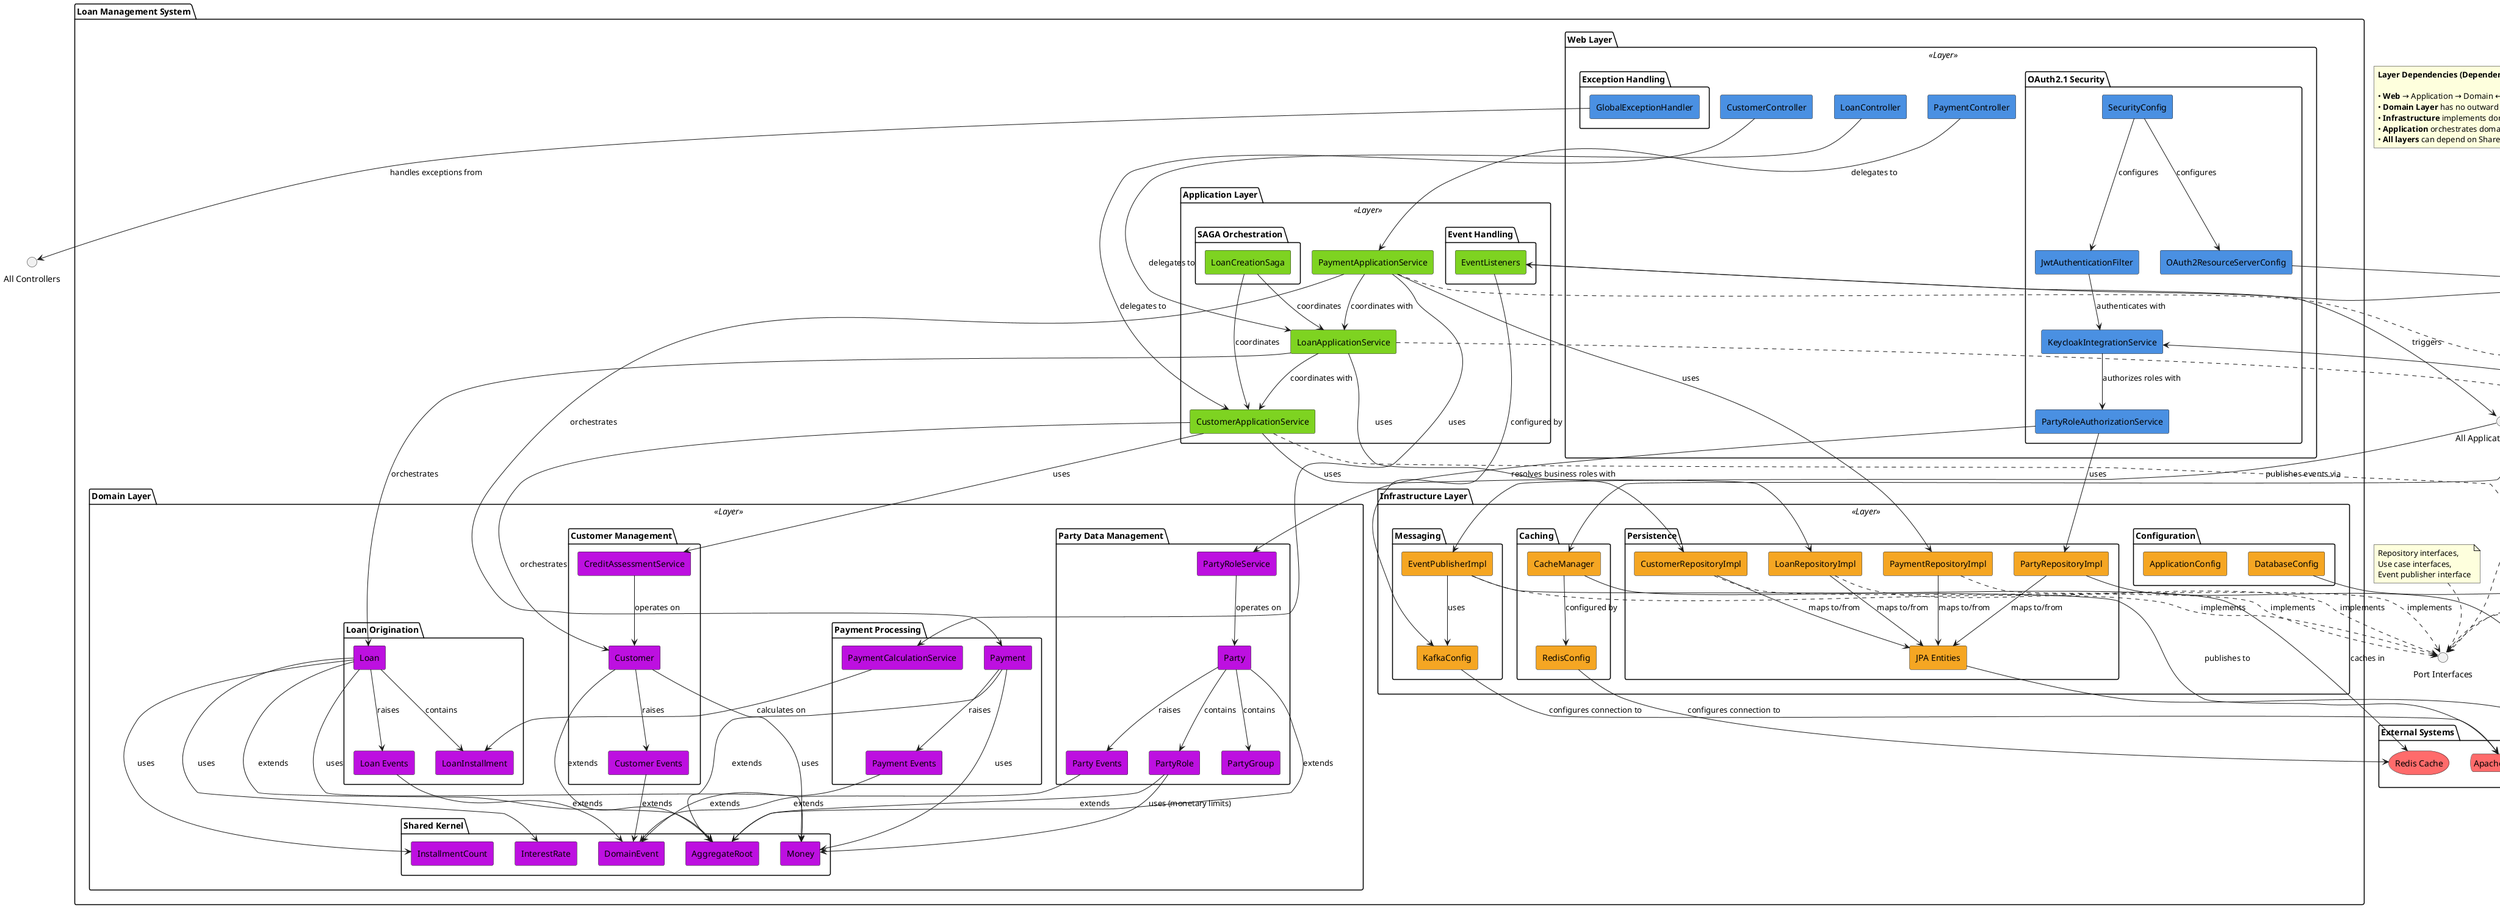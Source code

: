@startuml Component Diagram

!define WEB_COLOR #4A90E2
!define APP_COLOR #7ED321
!define DOMAIN_COLOR #BD10E0
!define INFRA_COLOR #F5A623
!define DATABASE_COLOR #FF6B6B

skinparam backgroundColor #FFFFFF
skinparam componentStyle rectangle

package "Loan Management System" {

    package "Web Layer" <<Layer>> {
        
        component [CustomerController] as CustomerCtrl WEB_COLOR
        component [LoanController] as LoanCtrl WEB_COLOR
        component [PaymentController] as PaymentCtrl WEB_COLOR
        
        package "OAuth2.1 Security" {
            component [OAuth2ResourceServerConfig] as OAuth2Config WEB_COLOR
            component [JwtAuthenticationFilter] as JwtFilter WEB_COLOR
            component [SecurityConfig] as SecurityConfig WEB_COLOR
            component [KeycloakIntegrationService] as KeycloakService WEB_COLOR
            component [PartyRoleAuthorizationService] as PartyAuthService WEB_COLOR
        }
        
        package "Exception Handling" {
            component [GlobalExceptionHandler] as ExceptionHandler WEB_COLOR
        }
    }
    
    package "Application Layer" <<Layer>> {
        
        component [CustomerApplicationService] as CustomerApp APP_COLOR
        component [LoanApplicationService] as LoanApp APP_COLOR
        component [PaymentApplicationService] as PaymentApp APP_COLOR
        
        package "SAGA Orchestration" {
            component [LoanCreationSaga] as LoanSaga APP_COLOR
        }
        
        package "Event Handling" {
            component [EventListeners] as EventListeners APP_COLOR
        }
    }
    
    package "Domain Layer" <<Layer>> {
        
        package "Customer Management" {
            component [Customer] as CustomerAgg DOMAIN_COLOR
            component [CreditAssessmentService] as CreditService DOMAIN_COLOR
            component [Customer Events] as CustomerEvents DOMAIN_COLOR
        }
        
        package "Loan Origination" {
            component [Loan] as LoanAgg DOMAIN_COLOR
            component [LoanInstallment] as LoanInstallment DOMAIN_COLOR
            component [Loan Events] as LoanEvents DOMAIN_COLOR
        }
        
        package "Payment Processing" {
            component [Payment] as PaymentAgg DOMAIN_COLOR
            component [PaymentCalculationService] as PaymentCalcService DOMAIN_COLOR
            component [Payment Events] as PaymentEvents DOMAIN_COLOR
        }
        
        package "Party Data Management" {
            component [Party] as PartyAgg DOMAIN_COLOR
            component [PartyRole] as PartyRole DOMAIN_COLOR
            component [PartyGroup] as PartyGroup DOMAIN_COLOR
            component [PartyRoleService] as PartyRoleService DOMAIN_COLOR
            component [Party Events] as PartyEvents DOMAIN_COLOR
        }
        
        package "Shared Kernel" {
            component [Money] as Money DOMAIN_COLOR
            component [InterestRate] as InterestRate DOMAIN_COLOR
            component [InstallmentCount] as InstallmentCount DOMAIN_COLOR
            component [AggregateRoot] as AggregateRoot DOMAIN_COLOR
            component [DomainEvent] as DomainEvent DOMAIN_COLOR
        }
    }
    
    package "Infrastructure Layer" <<Layer>> {
        
        package "Persistence" {
            component [CustomerRepositoryImpl] as CustomerRepo INFRA_COLOR
            component [LoanRepositoryImpl] as LoanRepo INFRA_COLOR
            component [PaymentRepositoryImpl] as PaymentRepo INFRA_COLOR
            component [PartyRepositoryImpl] as PartyRepo INFRA_COLOR
            component [JPA Entities] as JpaEntities INFRA_COLOR
        }
        
        package "Messaging" {
            component [EventPublisherImpl] as EventPublisher INFRA_COLOR
            component [KafkaConfig] as KafkaConfig INFRA_COLOR
        }
        
        package "Caching" {
            component [RedisConfig] as RedisConfig INFRA_COLOR
            component [CacheManager] as CacheManager INFRA_COLOR
        }
        
        package "Configuration" {
            component [DatabaseConfig] as DatabaseConfig INFRA_COLOR
            component [ApplicationConfig] as ApplicationConfig INFRA_COLOR
        }
    }
}

package "External Systems" {
    database "PostgreSQL" as PostgreSQL DATABASE_COLOR
    queue "Apache Kafka" as Kafka DATABASE_COLOR
    storage "Redis Cache" as Redis DATABASE_COLOR
}

package "OAuth2.1 Identity Systems" {
    component "Keycloak OAuth2.1 Server" as Keycloak #E3F2FD
    component "LDAP Identity Provider" as LDAP #F0F4C3
    component "Banking Realm" as BankingRealm #FCE4EC
}

' Web Layer Dependencies
CustomerCtrl --> CustomerApp : delegates to
LoanCtrl --> LoanApp : delegates to
PaymentCtrl --> PaymentApp : delegates to

OAuth2Config --> Keycloak : validates JWT tokens with
JwtFilter --> KeycloakService : authenticates with
KeycloakService --> PartyAuthService : authorizes roles with
PartyAuthService --> PartyRoleService : resolves business roles with
SecurityConfig --> OAuth2Config : configures
SecurityConfig --> JwtFilter : configures
ExceptionHandler --> "All Controllers" : handles exceptions from

' Application Layer Dependencies
CustomerApp --> CustomerAgg : orchestrates
CustomerApp --> CreditService : uses
LoanApp --> LoanAgg : orchestrates
LoanApp --> CustomerApp : coordinates with
PaymentApp --> PaymentAgg : orchestrates
PaymentApp --> PaymentCalcService : uses
PaymentApp --> LoanApp : coordinates with

LoanSaga --> CustomerApp : coordinates
LoanSaga --> LoanApp : coordinates
EventListeners --> "All Application Services" : triggers

' Domain Layer Dependencies
CustomerAgg --> Money : uses
CustomerAgg --> AggregateRoot : extends
CustomerAgg --> CustomerEvents : raises
CreditService --> CustomerAgg : operates on

LoanAgg --> Money : uses
LoanAgg --> InterestRate : uses
LoanAgg --> InstallmentCount : uses
LoanAgg --> AggregateRoot : extends
LoanAgg --> LoanInstallment : contains
LoanAgg --> LoanEvents : raises

PaymentAgg --> Money : uses
PaymentAgg --> AggregateRoot : extends
PaymentAgg --> PaymentEvents : raises
PaymentCalcService --> LoanInstallment : calculates on

CustomerEvents --> DomainEvent : extends
LoanEvents --> DomainEvent : extends
PaymentEvents --> DomainEvent : extends
PartyEvents --> DomainEvent : extends

' Party Data Management Dependencies
PartyAgg --> AggregateRoot : extends
PartyAgg --> PartyRole : contains
PartyAgg --> PartyGroup : contains
PartyAgg --> PartyEvents : raises
PartyRoleService --> PartyAgg : operates on
PartyRole --> Money : uses (monetary limits)
PartyRole --> AggregateRoot : extends

' Infrastructure Dependencies
CustomerApp --> CustomerRepo : uses
LoanApp --> LoanRepo : uses
PaymentApp --> PaymentRepo : uses
PartyAuthService --> PartyRepo : uses

CustomerRepo --> JpaEntities : maps to/from
LoanRepo --> JpaEntities : maps to/from
PaymentRepo --> JpaEntities : maps to/from
PartyRepo --> JpaEntities : maps to/from

"All Application Services" --> EventPublisher : publishes events via
EventPublisher --> KafkaConfig : uses
EventListeners --> KafkaConfig : configured by

"All Application Services" --> CacheManager : caches via
CacheManager --> RedisConfig : configured by

' External System Connections
JpaEntities --> PostgreSQL : persists to
EventPublisher --> Kafka : publishes to
EventListeners <-- Kafka : consumes from
CacheManager --> Redis : caches in

' OAuth2.1 External Connections
LDAP --> BankingRealm : provides identity to
BankingRealm --> Keycloak : configured in
KeycloakService <--> Keycloak : authenticates via
PartyRepo --> PostgreSQL : stores party data in

' Configuration Dependencies
DatabaseConfig --> PostgreSQL : configures connection to
KafkaConfig --> Kafka : configures connection to
RedisConfig --> Redis : configures connection to

interface "Port Interfaces" as Ports
note top of Ports : Repository interfaces,\nUse case interfaces,\nEvent publisher interface

CustomerApp ..> Ports : implements
LoanApp ..> Ports : implements
PaymentApp ..> Ports : implements

CustomerRepo ..> Ports : implements
LoanRepo ..> Ports : implements
PaymentRepo ..> Ports : implements
EventPublisher ..> Ports : implements

note as LayerRules
    <b>Layer Dependencies (Dependency Inversion):</b>
    
    • <b>Web</b> → Application → Domain ← Infrastructure
    • <b>Domain Layer</b> has no outward dependencies
    • <b>Infrastructure</b> implements domain interfaces
    • <b>Application</b> orchestrates domain operations
    • <b>All layers</b> can depend on Shared Kernel
end note

note as ComponentResponsibilities
    <b>Component Responsibilities:</b>
    
    <color:#4A90E2>■ Web Layer:</color> HTTP handling, security, validation
    <color:#7ED321>■ Application:</color> Use case orchestration, coordination
    <color:#BD10E0>■ Domain:</color> Business logic, rules, events
    <color:#F5A623>■ Infrastructure:</color> Technical implementation
end note

@enduml
